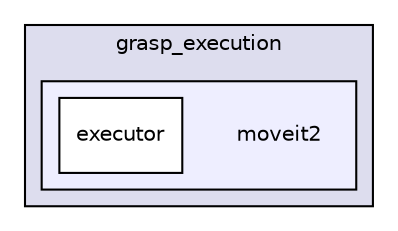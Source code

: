 digraph "/home/runner/work/easy_manipulation_deployment/easy_manipulation_deployment/easy_manipulation_deployment/grasp_execution/include/grasp_execution/moveit2" {
  compound=true
  node [ fontsize="10", fontname="Helvetica"];
  edge [ labelfontsize="10", labelfontname="Helvetica"];
  subgraph clusterdir_bd09516f0e20c9e1bfc1a3064f11bad7 {
    graph [ bgcolor="#ddddee", pencolor="black", label="grasp_execution" fontname="Helvetica", fontsize="10", URL="dir_bd09516f0e20c9e1bfc1a3064f11bad7.html"]
  subgraph clusterdir_dbdf788acc745fc7585176cbff5500a2 {
    graph [ bgcolor="#eeeeff", pencolor="black", label="" URL="dir_dbdf788acc745fc7585176cbff5500a2.html"];
    dir_dbdf788acc745fc7585176cbff5500a2 [shape=plaintext label="moveit2"];
    dir_e4d00660cfa19c2a19a545489eb9641c [shape=box label="executor" color="black" fillcolor="white" style="filled" URL="dir_e4d00660cfa19c2a19a545489eb9641c.html"];
  }
  }
}
